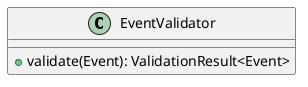 @startuml

    class EventValidator [[EventValidator.html]] {
        +validate(Event): ValidationResult<Event>
    }

@enduml
